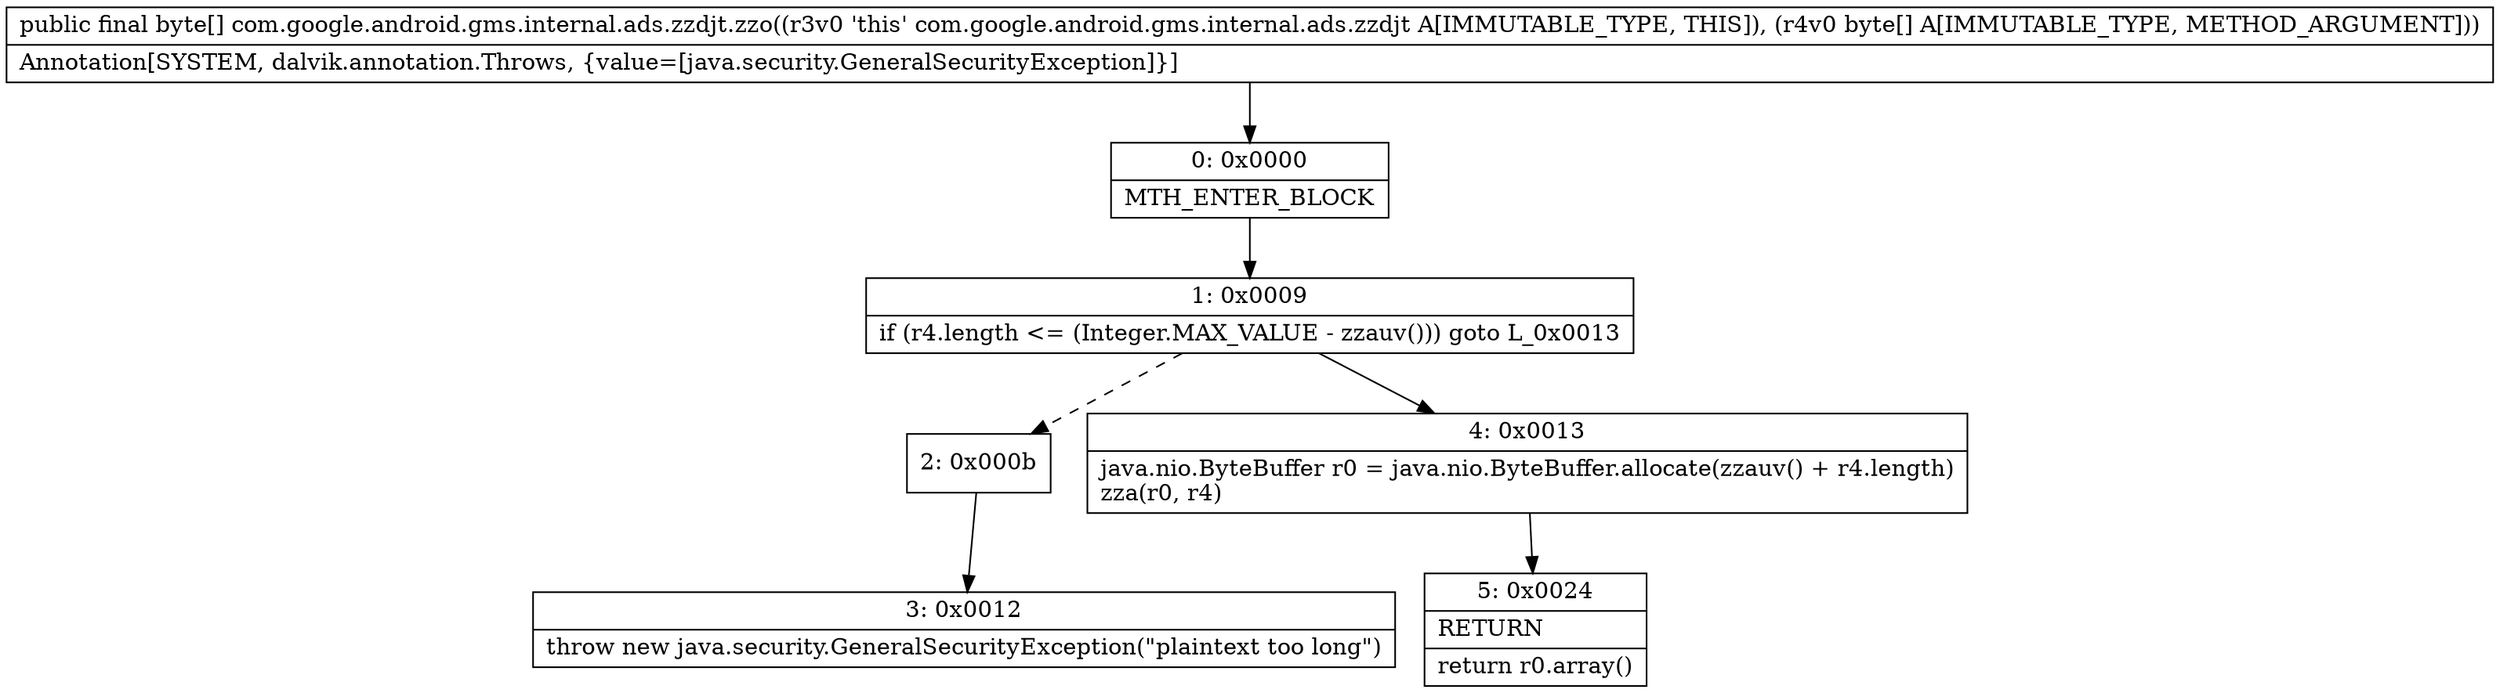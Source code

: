 digraph "CFG forcom.google.android.gms.internal.ads.zzdjt.zzo([B)[B" {
Node_0 [shape=record,label="{0\:\ 0x0000|MTH_ENTER_BLOCK\l}"];
Node_1 [shape=record,label="{1\:\ 0x0009|if (r4.length \<= (Integer.MAX_VALUE \- zzauv())) goto L_0x0013\l}"];
Node_2 [shape=record,label="{2\:\ 0x000b}"];
Node_3 [shape=record,label="{3\:\ 0x0012|throw new java.security.GeneralSecurityException(\"plaintext too long\")\l}"];
Node_4 [shape=record,label="{4\:\ 0x0013|java.nio.ByteBuffer r0 = java.nio.ByteBuffer.allocate(zzauv() + r4.length)\lzza(r0, r4)\l}"];
Node_5 [shape=record,label="{5\:\ 0x0024|RETURN\l|return r0.array()\l}"];
MethodNode[shape=record,label="{public final byte[] com.google.android.gms.internal.ads.zzdjt.zzo((r3v0 'this' com.google.android.gms.internal.ads.zzdjt A[IMMUTABLE_TYPE, THIS]), (r4v0 byte[] A[IMMUTABLE_TYPE, METHOD_ARGUMENT]))  | Annotation[SYSTEM, dalvik.annotation.Throws, \{value=[java.security.GeneralSecurityException]\}]\l}"];
MethodNode -> Node_0;
Node_0 -> Node_1;
Node_1 -> Node_2[style=dashed];
Node_1 -> Node_4;
Node_2 -> Node_3;
Node_4 -> Node_5;
}

